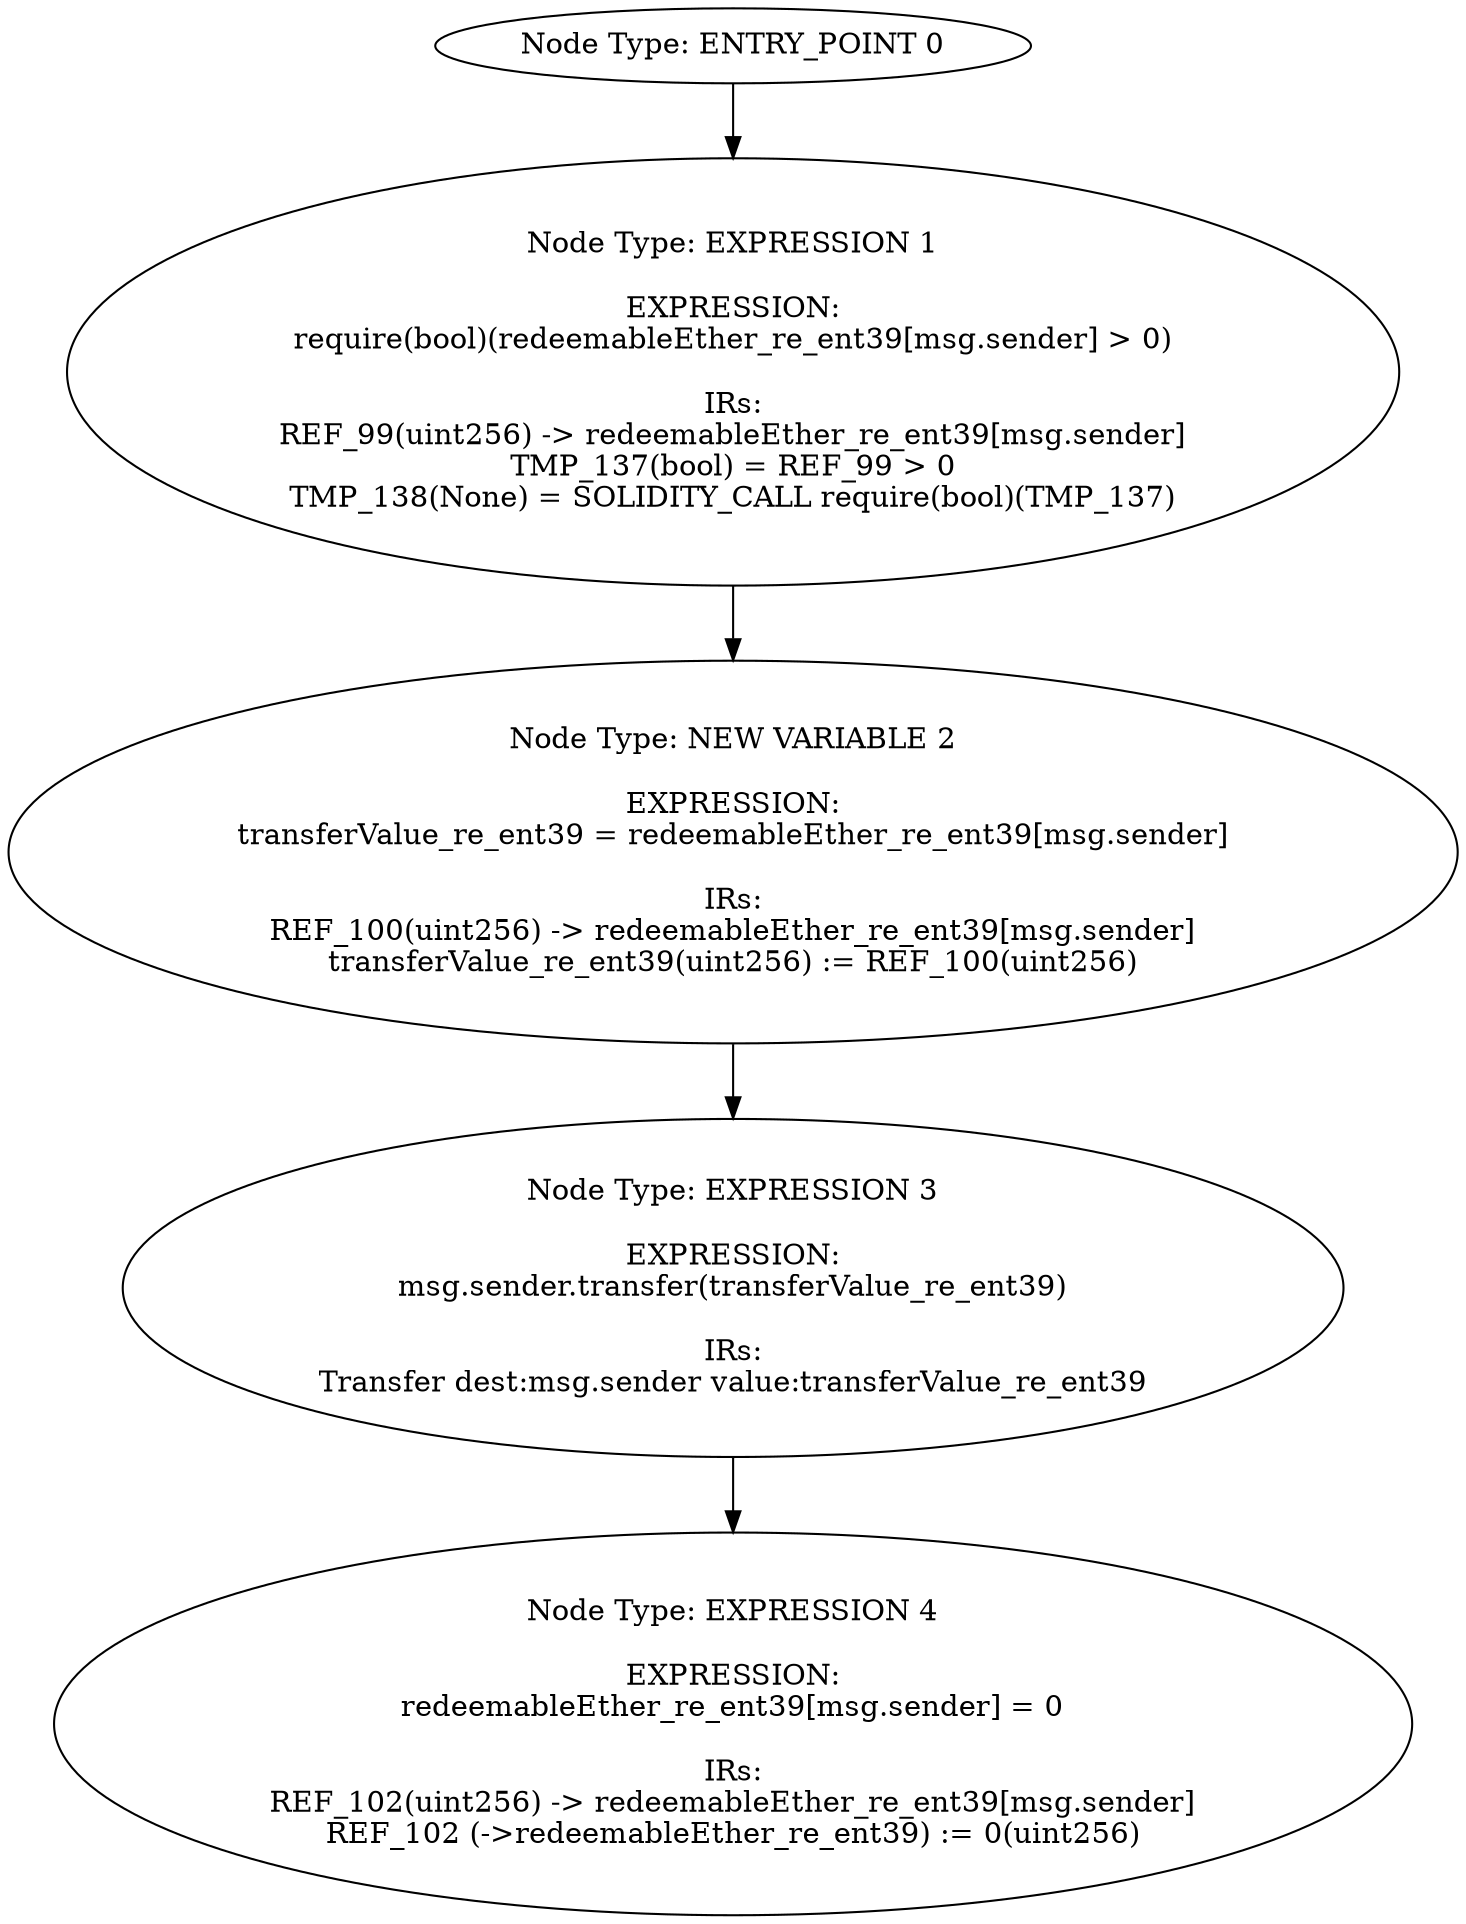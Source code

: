 digraph{
0[label="Node Type: ENTRY_POINT 0
"];
0->1;
1[label="Node Type: EXPRESSION 1

EXPRESSION:
require(bool)(redeemableEther_re_ent39[msg.sender] > 0)

IRs:
REF_99(uint256) -> redeemableEther_re_ent39[msg.sender]
TMP_137(bool) = REF_99 > 0
TMP_138(None) = SOLIDITY_CALL require(bool)(TMP_137)"];
1->2;
2[label="Node Type: NEW VARIABLE 2

EXPRESSION:
transferValue_re_ent39 = redeemableEther_re_ent39[msg.sender]

IRs:
REF_100(uint256) -> redeemableEther_re_ent39[msg.sender]
transferValue_re_ent39(uint256) := REF_100(uint256)"];
2->3;
3[label="Node Type: EXPRESSION 3

EXPRESSION:
msg.sender.transfer(transferValue_re_ent39)

IRs:
Transfer dest:msg.sender value:transferValue_re_ent39"];
3->4;
4[label="Node Type: EXPRESSION 4

EXPRESSION:
redeemableEther_re_ent39[msg.sender] = 0

IRs:
REF_102(uint256) -> redeemableEther_re_ent39[msg.sender]
REF_102 (->redeemableEther_re_ent39) := 0(uint256)"];
}
